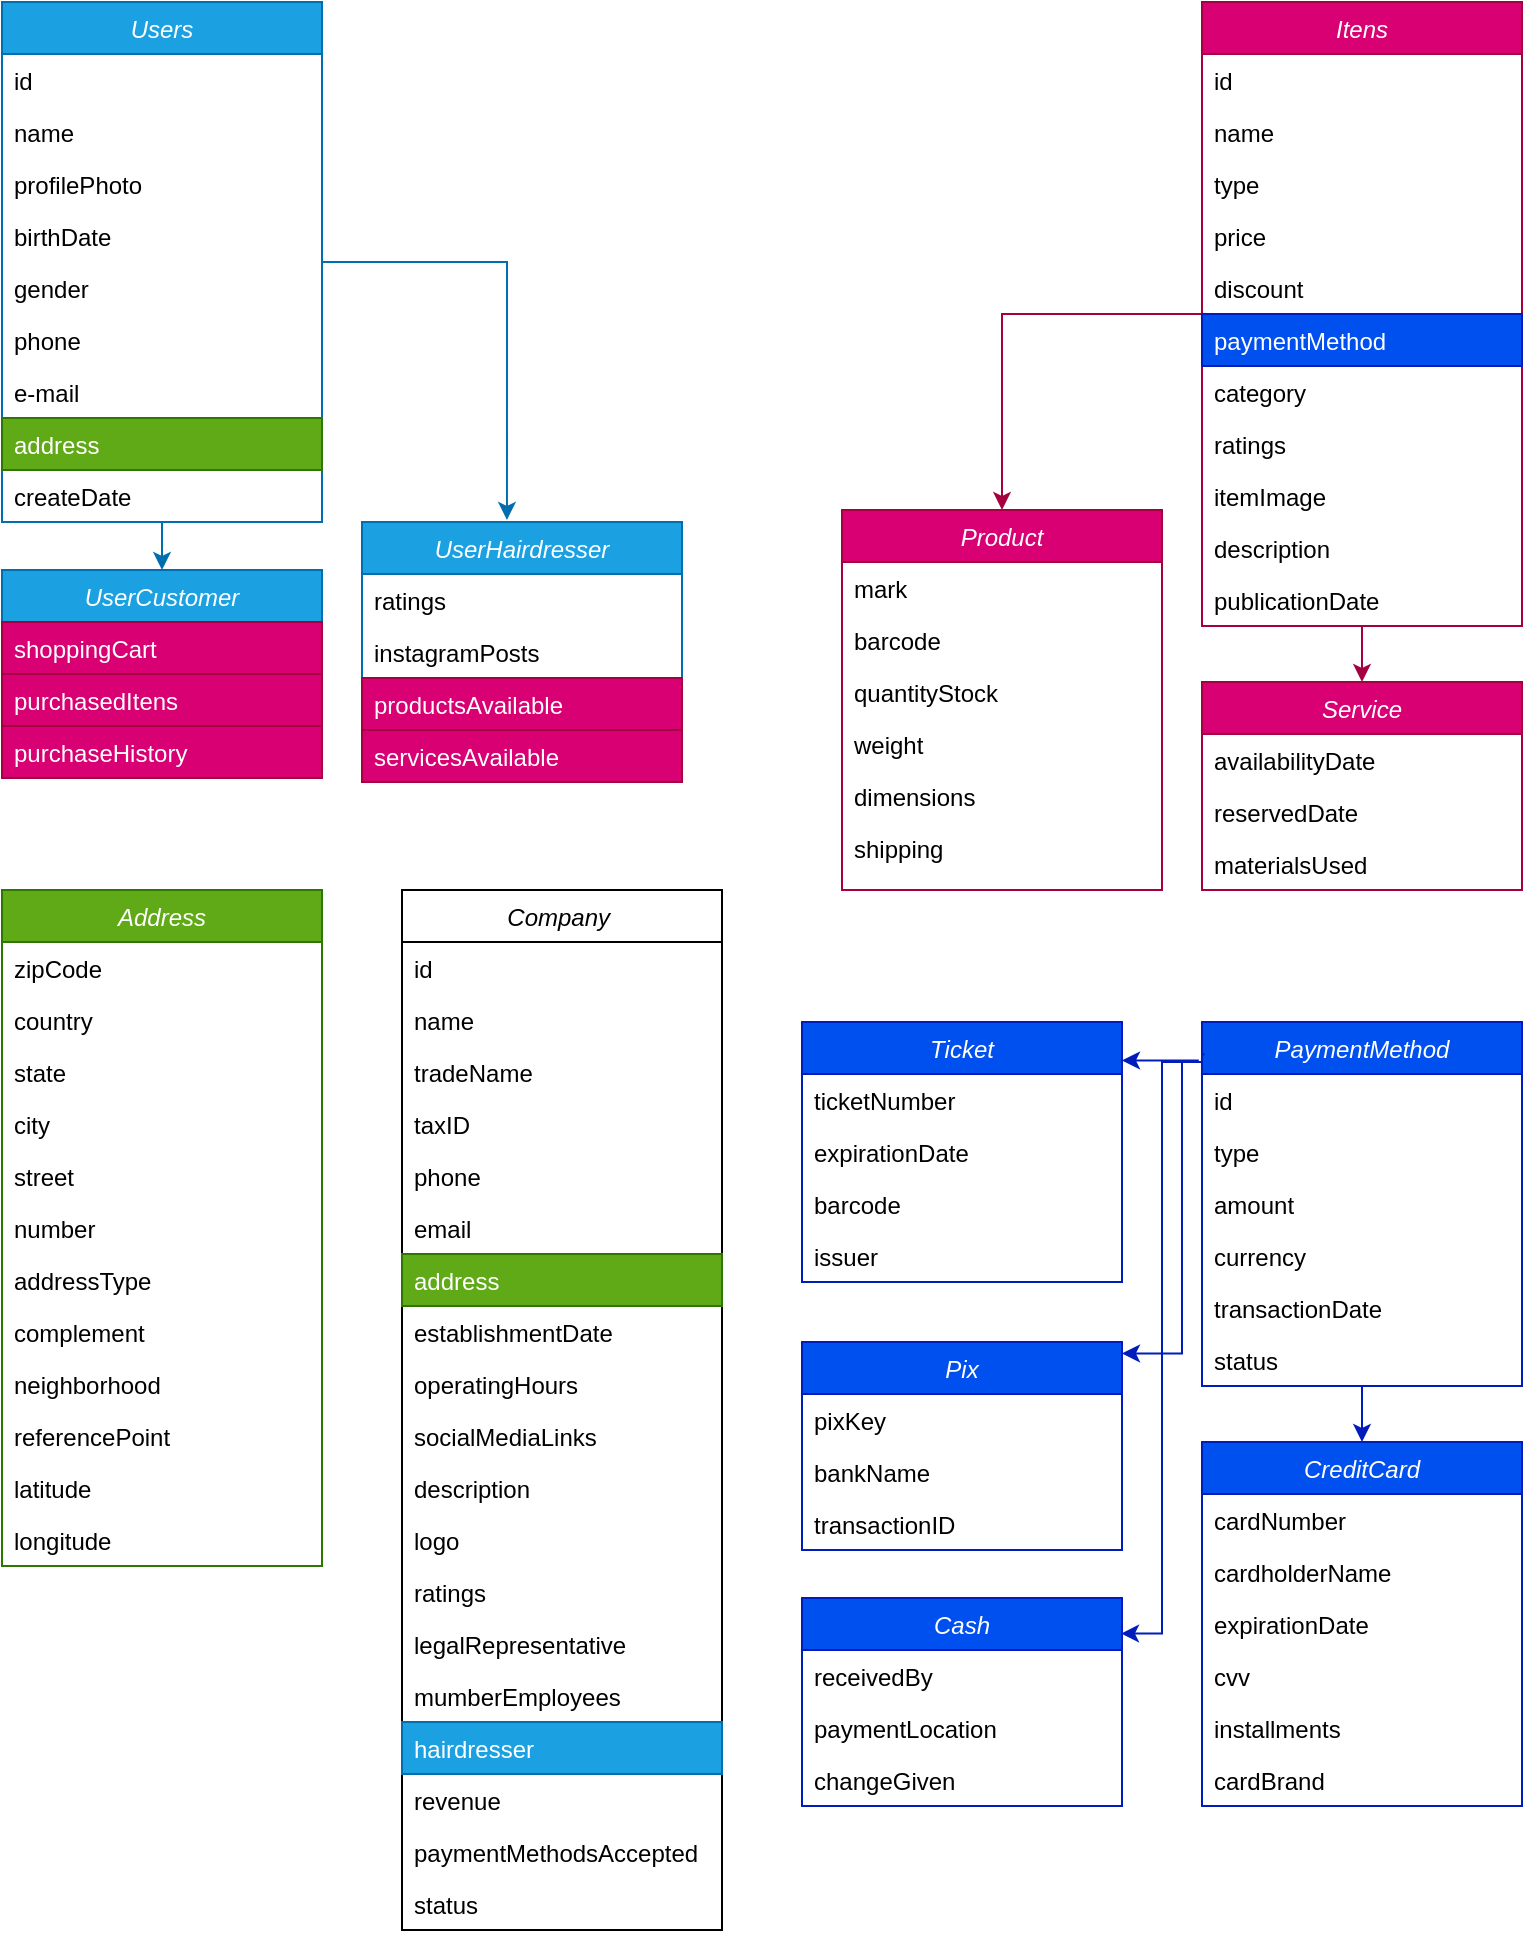 <mxfile version="26.0.8">
  <diagram id="C5RBs43oDa-KdzZeNtuy" name="Page-1">
    <mxGraphModel dx="2871" dy="1504" grid="1" gridSize="10" guides="1" tooltips="1" connect="1" arrows="1" fold="1" page="1" pageScale="1" pageWidth="827" pageHeight="1169" math="0" shadow="0" adaptiveColors="simple">
      <root>
        <mxCell id="WIyWlLk6GJQsqaUBKTNV-0" />
        <mxCell id="WIyWlLk6GJQsqaUBKTNV-1" parent="WIyWlLk6GJQsqaUBKTNV-0" />
        <mxCell id="eJcYAmOYjQqD2-ymyMPf-5" style="edgeStyle=orthogonalEdgeStyle;rounded=0;orthogonalLoop=1;jettySize=auto;html=1;entryX=0.5;entryY=0;entryDx=0;entryDy=0;fillColor=#1ba1e2;strokeColor=#006EAF;" parent="WIyWlLk6GJQsqaUBKTNV-1" source="zkfFHV4jXpPFQw0GAbJ--0" target="_02xwENk3LzSDESajvCZ-22" edge="1">
          <mxGeometry relative="1" as="geometry">
            <Array as="points">
              <mxPoint x="120" y="310" />
              <mxPoint x="120" y="310" />
            </Array>
          </mxGeometry>
        </mxCell>
        <mxCell id="zkfFHV4jXpPFQw0GAbJ--0" value="Users" style="swimlane;fontStyle=2;align=center;verticalAlign=top;childLayout=stackLayout;horizontal=1;startSize=26;horizontalStack=0;resizeParent=1;resizeLast=0;collapsible=1;marginBottom=0;rounded=0;shadow=0;strokeWidth=1;swimlaneFillColor=default;fillColor=#1ba1e2;fontColor=#ffffff;strokeColor=#006EAF;" parent="WIyWlLk6GJQsqaUBKTNV-1" vertex="1">
          <mxGeometry x="40" y="40" width="160" height="260" as="geometry">
            <mxRectangle x="230" y="140" width="160" height="26" as="alternateBounds" />
          </mxGeometry>
        </mxCell>
        <mxCell id="zkfFHV4jXpPFQw0GAbJ--1" value="id" style="text;align=left;verticalAlign=top;spacingLeft=4;spacingRight=4;overflow=hidden;rotatable=0;points=[[0,0.5],[1,0.5]];portConstraint=eastwest;" parent="zkfFHV4jXpPFQw0GAbJ--0" vertex="1">
          <mxGeometry y="26" width="160" height="26" as="geometry" />
        </mxCell>
        <mxCell id="zkfFHV4jXpPFQw0GAbJ--2" value="name" style="text;align=left;verticalAlign=top;spacingLeft=4;spacingRight=4;overflow=hidden;rotatable=0;points=[[0,0.5],[1,0.5]];portConstraint=eastwest;rounded=0;shadow=0;html=0;" parent="zkfFHV4jXpPFQw0GAbJ--0" vertex="1">
          <mxGeometry y="52" width="160" height="26" as="geometry" />
        </mxCell>
        <mxCell id="_02xwENk3LzSDESajvCZ-4" value="profilePhoto" style="text;align=left;verticalAlign=top;spacingLeft=4;spacingRight=4;overflow=hidden;rotatable=0;points=[[0,0.5],[1,0.5]];portConstraint=eastwest;rounded=0;shadow=0;html=0;labelBackgroundColor=none;labelBorderColor=none;" parent="zkfFHV4jXpPFQw0GAbJ--0" vertex="1">
          <mxGeometry y="78" width="160" height="26" as="geometry" />
        </mxCell>
        <mxCell id="_02xwENk3LzSDESajvCZ-6" value="birthDate" style="text;align=left;verticalAlign=top;spacingLeft=4;spacingRight=4;overflow=hidden;rotatable=0;points=[[0,0.5],[1,0.5]];portConstraint=eastwest;rounded=0;shadow=0;html=0;" parent="zkfFHV4jXpPFQw0GAbJ--0" vertex="1">
          <mxGeometry y="104" width="160" height="26" as="geometry" />
        </mxCell>
        <mxCell id="_02xwENk3LzSDESajvCZ-5" value="gender" style="text;align=left;verticalAlign=top;spacingLeft=4;spacingRight=4;overflow=hidden;rotatable=0;points=[[0,0.5],[1,0.5]];portConstraint=eastwest;rounded=0;shadow=0;html=0;" parent="zkfFHV4jXpPFQw0GAbJ--0" vertex="1">
          <mxGeometry y="130" width="160" height="26" as="geometry" />
        </mxCell>
        <mxCell id="_02xwENk3LzSDESajvCZ-0" value="phone" style="text;align=left;verticalAlign=top;spacingLeft=4;spacingRight=4;overflow=hidden;rotatable=0;points=[[0,0.5],[1,0.5]];portConstraint=eastwest;rounded=0;shadow=0;html=0;" parent="zkfFHV4jXpPFQw0GAbJ--0" vertex="1">
          <mxGeometry y="156" width="160" height="26" as="geometry" />
        </mxCell>
        <mxCell id="zkfFHV4jXpPFQw0GAbJ--3" value="e-mail" style="text;align=left;verticalAlign=top;spacingLeft=4;spacingRight=4;overflow=hidden;rotatable=0;points=[[0,0.5],[1,0.5]];portConstraint=eastwest;rounded=0;shadow=0;html=0;" parent="zkfFHV4jXpPFQw0GAbJ--0" vertex="1">
          <mxGeometry y="182" width="160" height="26" as="geometry" />
        </mxCell>
        <mxCell id="_02xwENk3LzSDESajvCZ-8" value="address" style="text;align=left;verticalAlign=top;spacingLeft=4;spacingRight=4;overflow=hidden;rotatable=0;points=[[0,0.5],[1,0.5]];portConstraint=eastwest;rounded=0;shadow=0;html=0;fillColor=#60a917;fontColor=#ffffff;strokeColor=#2D7600;" parent="zkfFHV4jXpPFQw0GAbJ--0" vertex="1">
          <mxGeometry y="208" width="160" height="26" as="geometry" />
        </mxCell>
        <mxCell id="_02xwENk3LzSDESajvCZ-7" value="createDate" style="text;align=left;verticalAlign=top;spacingLeft=4;spacingRight=4;overflow=hidden;rotatable=0;points=[[0,0.5],[1,0.5]];portConstraint=eastwest;rounded=0;shadow=0;html=0;" parent="zkfFHV4jXpPFQw0GAbJ--0" vertex="1">
          <mxGeometry y="234" width="160" height="26" as="geometry" />
        </mxCell>
        <mxCell id="_02xwENk3LzSDESajvCZ-10" value="UserHairdresser" style="swimlane;fontStyle=2;align=center;verticalAlign=top;childLayout=stackLayout;horizontal=1;startSize=26;horizontalStack=0;resizeParent=1;resizeLast=0;collapsible=1;marginBottom=0;rounded=0;shadow=0;strokeWidth=1;swimlaneFillColor=default;fillColor=#1ba1e2;fontColor=#ffffff;strokeColor=#006EAF;" parent="WIyWlLk6GJQsqaUBKTNV-1" vertex="1">
          <mxGeometry x="220" y="300" width="160" height="130" as="geometry">
            <mxRectangle x="230" y="140" width="160" height="26" as="alternateBounds" />
          </mxGeometry>
        </mxCell>
        <mxCell id="eJcYAmOYjQqD2-ymyMPf-23" value="ratings " style="text;align=left;verticalAlign=top;spacingLeft=4;spacingRight=4;overflow=hidden;rotatable=0;points=[[0,0.5],[1,0.5]];portConstraint=eastwest;" parent="_02xwENk3LzSDESajvCZ-10" vertex="1">
          <mxGeometry y="26" width="160" height="26" as="geometry" />
        </mxCell>
        <mxCell id="_02xwENk3LzSDESajvCZ-41" value="instagramPosts" style="text;align=left;verticalAlign=top;spacingLeft=4;spacingRight=4;overflow=hidden;rotatable=0;points=[[0,0.5],[1,0.5]];portConstraint=eastwest;" parent="_02xwENk3LzSDESajvCZ-10" vertex="1">
          <mxGeometry y="52" width="160" height="26" as="geometry" />
        </mxCell>
        <mxCell id="_02xwENk3LzSDESajvCZ-39" value="productsAvailable" style="text;align=left;verticalAlign=top;spacingLeft=4;spacingRight=4;overflow=hidden;rotatable=0;points=[[0,0.5],[1,0.5]];portConstraint=eastwest;fillColor=#d80073;fontColor=#ffffff;strokeColor=#A50040;" parent="_02xwENk3LzSDESajvCZ-10" vertex="1">
          <mxGeometry y="78" width="160" height="26" as="geometry" />
        </mxCell>
        <mxCell id="_02xwENk3LzSDESajvCZ-40" value="servicesAvailable" style="text;align=left;verticalAlign=top;spacingLeft=4;spacingRight=4;overflow=hidden;rotatable=0;points=[[0,0.5],[1,0.5]];portConstraint=eastwest;fillColor=#d80073;fontColor=#ffffff;strokeColor=#A50040;" parent="_02xwENk3LzSDESajvCZ-10" vertex="1">
          <mxGeometry y="104" width="160" height="26" as="geometry" />
        </mxCell>
        <mxCell id="_02xwENk3LzSDESajvCZ-22" value="UserCustomer" style="swimlane;fontStyle=2;align=center;verticalAlign=top;childLayout=stackLayout;horizontal=1;startSize=26;horizontalStack=0;resizeParent=1;resizeLast=0;collapsible=1;marginBottom=0;rounded=0;shadow=0;strokeWidth=1;swimlaneFillColor=default;fillColor=#1ba1e2;fontColor=#ffffff;strokeColor=#006EAF;" parent="WIyWlLk6GJQsqaUBKTNV-1" vertex="1">
          <mxGeometry x="40" y="324" width="160" height="104" as="geometry">
            <mxRectangle x="230" y="140" width="160" height="26" as="alternateBounds" />
          </mxGeometry>
        </mxCell>
        <mxCell id="_02xwENk3LzSDESajvCZ-36" value="shoppingCart" style="text;align=left;verticalAlign=top;spacingLeft=4;spacingRight=4;overflow=hidden;rotatable=0;points=[[0,0.5],[1,0.5]];portConstraint=eastwest;fillColor=#d80073;fontColor=#ffffff;strokeColor=#A50040;" parent="_02xwENk3LzSDESajvCZ-22" vertex="1">
          <mxGeometry y="26" width="160" height="26" as="geometry" />
        </mxCell>
        <mxCell id="_02xwENk3LzSDESajvCZ-23" value="purchasedItens" style="text;align=left;verticalAlign=top;spacingLeft=4;spacingRight=4;overflow=hidden;rotatable=0;points=[[0,0.5],[1,0.5]];portConstraint=eastwest;strokeColor=#A50040;fillColor=#d80073;fontColor=#ffffff;" parent="_02xwENk3LzSDESajvCZ-22" vertex="1">
          <mxGeometry y="52" width="160" height="26" as="geometry" />
        </mxCell>
        <mxCell id="_02xwENk3LzSDESajvCZ-37" value="purchaseHistory" style="text;align=left;verticalAlign=top;spacingLeft=4;spacingRight=4;overflow=hidden;rotatable=0;points=[[0,0.5],[1,0.5]];portConstraint=eastwest;fillColor=#d80073;fontColor=#ffffff;strokeColor=#A50040;" parent="_02xwENk3LzSDESajvCZ-22" vertex="1">
          <mxGeometry y="78" width="160" height="26" as="geometry" />
        </mxCell>
        <mxCell id="eJcYAmOYjQqD2-ymyMPf-38" style="edgeStyle=orthogonalEdgeStyle;rounded=0;orthogonalLoop=1;jettySize=auto;html=1;entryX=0.5;entryY=0;entryDx=0;entryDy=0;fillColor=#d80073;strokeColor=#A50040;" parent="WIyWlLk6GJQsqaUBKTNV-1" source="_02xwENk3LzSDESajvCZ-42" target="eJcYAmOYjQqD2-ymyMPf-30" edge="1">
          <mxGeometry relative="1" as="geometry" />
        </mxCell>
        <mxCell id="eJcYAmOYjQqD2-ymyMPf-39" style="edgeStyle=orthogonalEdgeStyle;rounded=0;orthogonalLoop=1;jettySize=auto;html=1;entryX=0.5;entryY=0;entryDx=0;entryDy=0;fillColor=#d80073;strokeColor=#A50040;" parent="WIyWlLk6GJQsqaUBKTNV-1" source="_02xwENk3LzSDESajvCZ-42" target="eJcYAmOYjQqD2-ymyMPf-9" edge="1">
          <mxGeometry relative="1" as="geometry" />
        </mxCell>
        <mxCell id="_02xwENk3LzSDESajvCZ-42" value="Itens" style="swimlane;fontStyle=2;align=center;verticalAlign=top;childLayout=stackLayout;horizontal=1;startSize=26;horizontalStack=0;resizeParent=1;resizeLast=0;collapsible=1;marginBottom=0;rounded=0;shadow=0;strokeWidth=1;swimlaneFillColor=default;fillColor=#d80073;fontColor=#ffffff;strokeColor=#A50040;" parent="WIyWlLk6GJQsqaUBKTNV-1" vertex="1">
          <mxGeometry x="640" y="40" width="160" height="312" as="geometry">
            <mxRectangle x="230" y="140" width="160" height="26" as="alternateBounds" />
          </mxGeometry>
        </mxCell>
        <mxCell id="_02xwENk3LzSDESajvCZ-43" value="id" style="text;align=left;verticalAlign=top;spacingLeft=4;spacingRight=4;overflow=hidden;rotatable=0;points=[[0,0.5],[1,0.5]];portConstraint=eastwest;" parent="_02xwENk3LzSDESajvCZ-42" vertex="1">
          <mxGeometry y="26" width="160" height="26" as="geometry" />
        </mxCell>
        <mxCell id="_02xwENk3LzSDESajvCZ-47" value="name" style="text;align=left;verticalAlign=top;spacingLeft=4;spacingRight=4;overflow=hidden;rotatable=0;points=[[0,0.5],[1,0.5]];portConstraint=eastwest;" parent="_02xwENk3LzSDESajvCZ-42" vertex="1">
          <mxGeometry y="52" width="160" height="26" as="geometry" />
        </mxCell>
        <mxCell id="eJcYAmOYjQqD2-ymyMPf-8" value="type&#xa;" style="text;align=left;verticalAlign=top;spacingLeft=4;spacingRight=4;overflow=hidden;rotatable=0;points=[[0,0.5],[1,0.5]];portConstraint=eastwest;" parent="_02xwENk3LzSDESajvCZ-42" vertex="1">
          <mxGeometry y="78" width="160" height="26" as="geometry" />
        </mxCell>
        <mxCell id="eJcYAmOYjQqD2-ymyMPf-7" value="price" style="text;align=left;verticalAlign=top;spacingLeft=4;spacingRight=4;overflow=hidden;rotatable=0;points=[[0,0.5],[1,0.5]];portConstraint=eastwest;" parent="_02xwENk3LzSDESajvCZ-42" vertex="1">
          <mxGeometry y="104" width="160" height="26" as="geometry" />
        </mxCell>
        <mxCell id="eJcYAmOYjQqD2-ymyMPf-27" value="discount" style="text;align=left;verticalAlign=top;spacingLeft=4;spacingRight=4;overflow=hidden;rotatable=0;points=[[0,0.5],[1,0.5]];portConstraint=eastwest;" parent="_02xwENk3LzSDESajvCZ-42" vertex="1">
          <mxGeometry y="130" width="160" height="26" as="geometry" />
        </mxCell>
        <mxCell id="eJcYAmOYjQqD2-ymyMPf-37" value="paymentMethod" style="text;align=left;verticalAlign=top;spacingLeft=4;spacingRight=4;overflow=hidden;rotatable=0;points=[[0,0.5],[1,0.5]];portConstraint=eastwest;fillColor=#0050ef;fontColor=#ffffff;strokeColor=#001DBC;" parent="_02xwENk3LzSDESajvCZ-42" vertex="1">
          <mxGeometry y="156" width="160" height="26" as="geometry" />
        </mxCell>
        <mxCell id="eJcYAmOYjQqD2-ymyMPf-22" value="category" style="text;align=left;verticalAlign=top;spacingLeft=4;spacingRight=4;overflow=hidden;rotatable=0;points=[[0,0.5],[1,0.5]];portConstraint=eastwest;" parent="_02xwENk3LzSDESajvCZ-42" vertex="1">
          <mxGeometry y="182" width="160" height="26" as="geometry" />
        </mxCell>
        <mxCell id="eJcYAmOYjQqD2-ymyMPf-24" value="ratings" style="text;align=left;verticalAlign=top;spacingLeft=4;spacingRight=4;overflow=hidden;rotatable=0;points=[[0,0.5],[1,0.5]];portConstraint=eastwest;" parent="_02xwENk3LzSDESajvCZ-42" vertex="1">
          <mxGeometry y="208" width="160" height="26" as="geometry" />
        </mxCell>
        <mxCell id="_02xwENk3LzSDESajvCZ-48" value="itemImage" style="text;align=left;verticalAlign=top;spacingLeft=4;spacingRight=4;overflow=hidden;rotatable=0;points=[[0,0.5],[1,0.5]];portConstraint=eastwest;" parent="_02xwENk3LzSDESajvCZ-42" vertex="1">
          <mxGeometry y="234" width="160" height="26" as="geometry" />
        </mxCell>
        <mxCell id="_02xwENk3LzSDESajvCZ-49" value="description" style="text;align=left;verticalAlign=top;spacingLeft=4;spacingRight=4;overflow=hidden;rotatable=0;points=[[0,0.5],[1,0.5]];portConstraint=eastwest;" parent="_02xwENk3LzSDESajvCZ-42" vertex="1">
          <mxGeometry y="260" width="160" height="26" as="geometry" />
        </mxCell>
        <mxCell id="eJcYAmOYjQqD2-ymyMPf-28" value="publicationDate" style="text;align=left;verticalAlign=top;spacingLeft=4;spacingRight=4;overflow=hidden;rotatable=0;points=[[0,0.5],[1,0.5]];portConstraint=eastwest;" parent="_02xwENk3LzSDESajvCZ-42" vertex="1">
          <mxGeometry y="286" width="160" height="26" as="geometry" />
        </mxCell>
        <mxCell id="eJcYAmOYjQqD2-ymyMPf-6" style="edgeStyle=orthogonalEdgeStyle;rounded=0;orthogonalLoop=1;jettySize=auto;html=1;entryX=0.453;entryY=-0.008;entryDx=0;entryDy=0;entryPerimeter=0;fillColor=#1ba1e2;strokeColor=#006EAF;" parent="WIyWlLk6GJQsqaUBKTNV-1" source="zkfFHV4jXpPFQw0GAbJ--0" target="_02xwENk3LzSDESajvCZ-10" edge="1">
          <mxGeometry relative="1" as="geometry" />
        </mxCell>
        <mxCell id="eJcYAmOYjQqD2-ymyMPf-9" value="Product" style="swimlane;fontStyle=2;align=center;verticalAlign=top;childLayout=stackLayout;horizontal=1;startSize=26;horizontalStack=0;resizeParent=1;resizeLast=0;collapsible=1;marginBottom=0;rounded=0;shadow=0;strokeWidth=1;swimlaneFillColor=default;fillColor=#d80073;fontColor=#ffffff;strokeColor=#A50040;" parent="WIyWlLk6GJQsqaUBKTNV-1" vertex="1">
          <mxGeometry x="460" y="294" width="160" height="190" as="geometry">
            <mxRectangle x="230" y="140" width="160" height="26" as="alternateBounds" />
          </mxGeometry>
        </mxCell>
        <mxCell id="eJcYAmOYjQqD2-ymyMPf-26" value="mark" style="text;align=left;verticalAlign=top;spacingLeft=4;spacingRight=4;overflow=hidden;rotatable=0;points=[[0,0.5],[1,0.5]];portConstraint=eastwest;" parent="eJcYAmOYjQqD2-ymyMPf-9" vertex="1">
          <mxGeometry y="26" width="160" height="26" as="geometry" />
        </mxCell>
        <mxCell id="eJcYAmOYjQqD2-ymyMPf-19" value="barcode" style="text;align=left;verticalAlign=top;spacingLeft=4;spacingRight=4;overflow=hidden;rotatable=0;points=[[0,0.5],[1,0.5]];portConstraint=eastwest;" parent="eJcYAmOYjQqD2-ymyMPf-9" vertex="1">
          <mxGeometry y="52" width="160" height="26" as="geometry" />
        </mxCell>
        <mxCell id="eJcYAmOYjQqD2-ymyMPf-29" value="quantityStock" style="text;align=left;verticalAlign=top;spacingLeft=4;spacingRight=4;overflow=hidden;rotatable=0;points=[[0,0.5],[1,0.5]];portConstraint=eastwest;" parent="eJcYAmOYjQqD2-ymyMPf-9" vertex="1">
          <mxGeometry y="78" width="160" height="26" as="geometry" />
        </mxCell>
        <mxCell id="eJcYAmOYjQqD2-ymyMPf-20" value="weight" style="text;align=left;verticalAlign=top;spacingLeft=4;spacingRight=4;overflow=hidden;rotatable=0;points=[[0,0.5],[1,0.5]];portConstraint=eastwest;" parent="eJcYAmOYjQqD2-ymyMPf-9" vertex="1">
          <mxGeometry y="104" width="160" height="26" as="geometry" />
        </mxCell>
        <mxCell id="eJcYAmOYjQqD2-ymyMPf-25" value="dimensions" style="text;align=left;verticalAlign=top;spacingLeft=4;spacingRight=4;overflow=hidden;rotatable=0;points=[[0,0.5],[1,0.5]];portConstraint=eastwest;" parent="eJcYAmOYjQqD2-ymyMPf-9" vertex="1">
          <mxGeometry y="130" width="160" height="26" as="geometry" />
        </mxCell>
        <mxCell id="eJcYAmOYjQqD2-ymyMPf-18" value="shipping" style="text;align=left;verticalAlign=top;spacingLeft=4;spacingRight=4;overflow=hidden;rotatable=0;points=[[0,0.5],[1,0.5]];portConstraint=eastwest;" parent="eJcYAmOYjQqD2-ymyMPf-9" vertex="1">
          <mxGeometry y="156" width="160" height="26" as="geometry" />
        </mxCell>
        <mxCell id="eJcYAmOYjQqD2-ymyMPf-30" value="Service" style="swimlane;fontStyle=2;align=center;verticalAlign=top;childLayout=stackLayout;horizontal=1;startSize=26;horizontalStack=0;resizeParent=1;resizeLast=0;collapsible=1;marginBottom=0;rounded=0;shadow=0;strokeWidth=1;swimlaneFillColor=default;fillColor=#d80073;fontColor=#ffffff;strokeColor=#A50040;" parent="WIyWlLk6GJQsqaUBKTNV-1" vertex="1">
          <mxGeometry x="640" y="380" width="160" height="104" as="geometry">
            <mxRectangle x="230" y="140" width="160" height="26" as="alternateBounds" />
          </mxGeometry>
        </mxCell>
        <mxCell id="eJcYAmOYjQqD2-ymyMPf-31" value="availabilityDate" style="text;align=left;verticalAlign=top;spacingLeft=4;spacingRight=4;overflow=hidden;rotatable=0;points=[[0,0.5],[1,0.5]];portConstraint=eastwest;" parent="eJcYAmOYjQqD2-ymyMPf-30" vertex="1">
          <mxGeometry y="26" width="160" height="26" as="geometry" />
        </mxCell>
        <mxCell id="eJcYAmOYjQqD2-ymyMPf-32" value="reservedDate" style="text;align=left;verticalAlign=top;spacingLeft=4;spacingRight=4;overflow=hidden;rotatable=0;points=[[0,0.5],[1,0.5]];portConstraint=eastwest;" parent="eJcYAmOYjQqD2-ymyMPf-30" vertex="1">
          <mxGeometry y="52" width="160" height="26" as="geometry" />
        </mxCell>
        <mxCell id="eJcYAmOYjQqD2-ymyMPf-33" value="materialsUsed&#xa;" style="text;align=left;verticalAlign=top;spacingLeft=4;spacingRight=4;overflow=hidden;rotatable=0;points=[[0,0.5],[1,0.5]];portConstraint=eastwest;" parent="eJcYAmOYjQqD2-ymyMPf-30" vertex="1">
          <mxGeometry y="78" width="160" height="26" as="geometry" />
        </mxCell>
        <mxCell id="eJcYAmOYjQqD2-ymyMPf-40" value="Address" style="swimlane;fontStyle=2;align=center;verticalAlign=top;childLayout=stackLayout;horizontal=1;startSize=26;horizontalStack=0;resizeParent=1;resizeLast=0;collapsible=1;marginBottom=0;rounded=0;shadow=0;strokeWidth=1;swimlaneFillColor=default;fillColor=#60a917;fontColor=#ffffff;strokeColor=#2D7600;" parent="WIyWlLk6GJQsqaUBKTNV-1" vertex="1">
          <mxGeometry x="40" y="484" width="160" height="338" as="geometry">
            <mxRectangle x="230" y="140" width="160" height="26" as="alternateBounds" />
          </mxGeometry>
        </mxCell>
        <mxCell id="eJcYAmOYjQqD2-ymyMPf-47" value="zipCode" style="text;align=left;verticalAlign=top;spacingLeft=4;spacingRight=4;overflow=hidden;rotatable=0;points=[[0,0.5],[1,0.5]];portConstraint=eastwest;" parent="eJcYAmOYjQqD2-ymyMPf-40" vertex="1">
          <mxGeometry y="26" width="160" height="26" as="geometry" />
        </mxCell>
        <mxCell id="eJcYAmOYjQqD2-ymyMPf-50" value="country " style="text;align=left;verticalAlign=top;spacingLeft=4;spacingRight=4;overflow=hidden;rotatable=0;points=[[0,0.5],[1,0.5]];portConstraint=eastwest;" parent="eJcYAmOYjQqD2-ymyMPf-40" vertex="1">
          <mxGeometry y="52" width="160" height="26" as="geometry" />
        </mxCell>
        <mxCell id="eJcYAmOYjQqD2-ymyMPf-46" value="state " style="text;align=left;verticalAlign=top;spacingLeft=4;spacingRight=4;overflow=hidden;rotatable=0;points=[[0,0.5],[1,0.5]];portConstraint=eastwest;" parent="eJcYAmOYjQqD2-ymyMPf-40" vertex="1">
          <mxGeometry y="78" width="160" height="26" as="geometry" />
        </mxCell>
        <mxCell id="eJcYAmOYjQqD2-ymyMPf-45" value="city " style="text;align=left;verticalAlign=top;spacingLeft=4;spacingRight=4;overflow=hidden;rotatable=0;points=[[0,0.5],[1,0.5]];portConstraint=eastwest;" parent="eJcYAmOYjQqD2-ymyMPf-40" vertex="1">
          <mxGeometry y="104" width="160" height="26" as="geometry" />
        </mxCell>
        <mxCell id="eJcYAmOYjQqD2-ymyMPf-41" value="street " style="text;align=left;verticalAlign=top;spacingLeft=4;spacingRight=4;overflow=hidden;rotatable=0;points=[[0,0.5],[1,0.5]];portConstraint=eastwest;" parent="eJcYAmOYjQqD2-ymyMPf-40" vertex="1">
          <mxGeometry y="130" width="160" height="26" as="geometry" />
        </mxCell>
        <mxCell id="eJcYAmOYjQqD2-ymyMPf-42" value="number " style="text;align=left;verticalAlign=top;spacingLeft=4;spacingRight=4;overflow=hidden;rotatable=0;points=[[0,0.5],[1,0.5]];portConstraint=eastwest;" parent="eJcYAmOYjQqD2-ymyMPf-40" vertex="1">
          <mxGeometry y="156" width="160" height="26" as="geometry" />
        </mxCell>
        <mxCell id="eJcYAmOYjQqD2-ymyMPf-52" value="addressType" style="text;align=left;verticalAlign=top;spacingLeft=4;spacingRight=4;overflow=hidden;rotatable=0;points=[[0,0.5],[1,0.5]];portConstraint=eastwest;" parent="eJcYAmOYjQqD2-ymyMPf-40" vertex="1">
          <mxGeometry y="182" width="160" height="26" as="geometry" />
        </mxCell>
        <mxCell id="eJcYAmOYjQqD2-ymyMPf-43" value="complement " style="text;align=left;verticalAlign=top;spacingLeft=4;spacingRight=4;overflow=hidden;rotatable=0;points=[[0,0.5],[1,0.5]];portConstraint=eastwest;" parent="eJcYAmOYjQqD2-ymyMPf-40" vertex="1">
          <mxGeometry y="208" width="160" height="26" as="geometry" />
        </mxCell>
        <mxCell id="eJcYAmOYjQqD2-ymyMPf-44" value="neighborhood " style="text;align=left;verticalAlign=top;spacingLeft=4;spacingRight=4;overflow=hidden;rotatable=0;points=[[0,0.5],[1,0.5]];portConstraint=eastwest;" parent="eJcYAmOYjQqD2-ymyMPf-40" vertex="1">
          <mxGeometry y="234" width="160" height="26" as="geometry" />
        </mxCell>
        <mxCell id="eJcYAmOYjQqD2-ymyMPf-48" value="referencePoint" style="text;align=left;verticalAlign=top;spacingLeft=4;spacingRight=4;overflow=hidden;rotatable=0;points=[[0,0.5],[1,0.5]];portConstraint=eastwest;" parent="eJcYAmOYjQqD2-ymyMPf-40" vertex="1">
          <mxGeometry y="260" width="160" height="26" as="geometry" />
        </mxCell>
        <mxCell id="eJcYAmOYjQqD2-ymyMPf-49" value="latitude " style="text;align=left;verticalAlign=top;spacingLeft=4;spacingRight=4;overflow=hidden;rotatable=0;points=[[0,0.5],[1,0.5]];portConstraint=eastwest;" parent="eJcYAmOYjQqD2-ymyMPf-40" vertex="1">
          <mxGeometry y="286" width="160" height="26" as="geometry" />
        </mxCell>
        <mxCell id="eJcYAmOYjQqD2-ymyMPf-51" value="longitude" style="text;align=left;verticalAlign=top;spacingLeft=4;spacingRight=4;overflow=hidden;rotatable=0;points=[[0,0.5],[1,0.5]];portConstraint=eastwest;" parent="eJcYAmOYjQqD2-ymyMPf-40" vertex="1">
          <mxGeometry y="312" width="160" height="26" as="geometry" />
        </mxCell>
        <mxCell id="eJcYAmOYjQqD2-ymyMPf-87" style="edgeStyle=orthogonalEdgeStyle;rounded=0;orthogonalLoop=1;jettySize=auto;html=1;fillColor=#0050ef;strokeColor=#001DBC;" parent="WIyWlLk6GJQsqaUBKTNV-1" source="eJcYAmOYjQqD2-ymyMPf-53" target="eJcYAmOYjQqD2-ymyMPf-82" edge="1">
          <mxGeometry relative="1" as="geometry" />
        </mxCell>
        <mxCell id="eJcYAmOYjQqD2-ymyMPf-53" value="PaymentMethod" style="swimlane;fontStyle=2;align=center;verticalAlign=top;childLayout=stackLayout;horizontal=1;startSize=26;horizontalStack=0;resizeParent=1;resizeLast=0;collapsible=1;marginBottom=0;rounded=0;shadow=0;strokeWidth=1;swimlaneFillColor=default;fillColor=#0050ef;fontColor=#ffffff;strokeColor=#001DBC;" parent="WIyWlLk6GJQsqaUBKTNV-1" vertex="1">
          <mxGeometry x="640" y="550" width="160" height="182" as="geometry">
            <mxRectangle x="230" y="140" width="160" height="26" as="alternateBounds" />
          </mxGeometry>
        </mxCell>
        <mxCell id="eJcYAmOYjQqD2-ymyMPf-54" value="id" style="text;align=left;verticalAlign=top;spacingLeft=4;spacingRight=4;overflow=hidden;rotatable=0;points=[[0,0.5],[1,0.5]];portConstraint=eastwest;" parent="eJcYAmOYjQqD2-ymyMPf-53" vertex="1">
          <mxGeometry y="26" width="160" height="26" as="geometry" />
        </mxCell>
        <mxCell id="eJcYAmOYjQqD2-ymyMPf-55" value="type " style="text;align=left;verticalAlign=top;spacingLeft=4;spacingRight=4;overflow=hidden;rotatable=0;points=[[0,0.5],[1,0.5]];portConstraint=eastwest;" parent="eJcYAmOYjQqD2-ymyMPf-53" vertex="1">
          <mxGeometry y="52" width="160" height="26" as="geometry" />
        </mxCell>
        <mxCell id="eJcYAmOYjQqD2-ymyMPf-56" value="amount" style="text;align=left;verticalAlign=top;spacingLeft=4;spacingRight=4;overflow=hidden;rotatable=0;points=[[0,0.5],[1,0.5]];portConstraint=eastwest;" parent="eJcYAmOYjQqD2-ymyMPf-53" vertex="1">
          <mxGeometry y="78" width="160" height="26" as="geometry" />
        </mxCell>
        <mxCell id="eJcYAmOYjQqD2-ymyMPf-57" value="currency " style="text;align=left;verticalAlign=top;spacingLeft=4;spacingRight=4;overflow=hidden;rotatable=0;points=[[0,0.5],[1,0.5]];portConstraint=eastwest;" parent="eJcYAmOYjQqD2-ymyMPf-53" vertex="1">
          <mxGeometry y="104" width="160" height="26" as="geometry" />
        </mxCell>
        <mxCell id="eJcYAmOYjQqD2-ymyMPf-58" value="transactionDate " style="text;align=left;verticalAlign=top;spacingLeft=4;spacingRight=4;overflow=hidden;rotatable=0;points=[[0,0.5],[1,0.5]];portConstraint=eastwest;" parent="eJcYAmOYjQqD2-ymyMPf-53" vertex="1">
          <mxGeometry y="130" width="160" height="26" as="geometry" />
        </mxCell>
        <mxCell id="eJcYAmOYjQqD2-ymyMPf-59" value="status " style="text;align=left;verticalAlign=top;spacingLeft=4;spacingRight=4;overflow=hidden;rotatable=0;points=[[0,0.5],[1,0.5]];portConstraint=eastwest;" parent="eJcYAmOYjQqD2-ymyMPf-53" vertex="1">
          <mxGeometry y="156" width="160" height="26" as="geometry" />
        </mxCell>
        <mxCell id="eJcYAmOYjQqD2-ymyMPf-66" value="Pix" style="swimlane;fontStyle=2;align=center;verticalAlign=top;childLayout=stackLayout;horizontal=1;startSize=26;horizontalStack=0;resizeParent=1;resizeLast=0;collapsible=1;marginBottom=0;rounded=0;shadow=0;strokeWidth=1;swimlaneFillColor=default;fillColor=#0050ef;fontColor=#ffffff;strokeColor=#001DBC;" parent="WIyWlLk6GJQsqaUBKTNV-1" vertex="1">
          <mxGeometry x="440" y="710" width="160" height="104" as="geometry">
            <mxRectangle x="230" y="140" width="160" height="26" as="alternateBounds" />
          </mxGeometry>
        </mxCell>
        <mxCell id="eJcYAmOYjQqD2-ymyMPf-67" value="pixKey" style="text;align=left;verticalAlign=top;spacingLeft=4;spacingRight=4;overflow=hidden;rotatable=0;points=[[0,0.5],[1,0.5]];portConstraint=eastwest;" parent="eJcYAmOYjQqD2-ymyMPf-66" vertex="1">
          <mxGeometry y="26" width="160" height="26" as="geometry" />
        </mxCell>
        <mxCell id="eJcYAmOYjQqD2-ymyMPf-68" value="bankName" style="text;align=left;verticalAlign=top;spacingLeft=4;spacingRight=4;overflow=hidden;rotatable=0;points=[[0,0.5],[1,0.5]];portConstraint=eastwest;" parent="eJcYAmOYjQqD2-ymyMPf-66" vertex="1">
          <mxGeometry y="52" width="160" height="26" as="geometry" />
        </mxCell>
        <mxCell id="eJcYAmOYjQqD2-ymyMPf-69" value="transactionID" style="text;align=left;verticalAlign=top;spacingLeft=4;spacingRight=4;overflow=hidden;rotatable=0;points=[[0,0.5],[1,0.5]];portConstraint=eastwest;" parent="eJcYAmOYjQqD2-ymyMPf-66" vertex="1">
          <mxGeometry y="78" width="160" height="26" as="geometry" />
        </mxCell>
        <mxCell id="eJcYAmOYjQqD2-ymyMPf-74" value="Ticket" style="swimlane;fontStyle=2;align=center;verticalAlign=top;childLayout=stackLayout;horizontal=1;startSize=26;horizontalStack=0;resizeParent=1;resizeLast=0;collapsible=1;marginBottom=0;rounded=0;shadow=0;strokeWidth=1;swimlaneFillColor=default;fillColor=#0050ef;fontColor=#ffffff;strokeColor=#001DBC;" parent="WIyWlLk6GJQsqaUBKTNV-1" vertex="1">
          <mxGeometry x="440" y="550" width="160" height="130" as="geometry">
            <mxRectangle x="230" y="140" width="160" height="26" as="alternateBounds" />
          </mxGeometry>
        </mxCell>
        <mxCell id="eJcYAmOYjQqD2-ymyMPf-75" value="ticketNumber" style="text;align=left;verticalAlign=top;spacingLeft=4;spacingRight=4;overflow=hidden;rotatable=0;points=[[0,0.5],[1,0.5]];portConstraint=eastwest;" parent="eJcYAmOYjQqD2-ymyMPf-74" vertex="1">
          <mxGeometry y="26" width="160" height="26" as="geometry" />
        </mxCell>
        <mxCell id="eJcYAmOYjQqD2-ymyMPf-76" value="expirationDate" style="text;align=left;verticalAlign=top;spacingLeft=4;spacingRight=4;overflow=hidden;rotatable=0;points=[[0,0.5],[1,0.5]];portConstraint=eastwest;" parent="eJcYAmOYjQqD2-ymyMPf-74" vertex="1">
          <mxGeometry y="52" width="160" height="26" as="geometry" />
        </mxCell>
        <mxCell id="eJcYAmOYjQqD2-ymyMPf-77" value="barcode" style="text;align=left;verticalAlign=top;spacingLeft=4;spacingRight=4;overflow=hidden;rotatable=0;points=[[0,0.5],[1,0.5]];portConstraint=eastwest;" parent="eJcYAmOYjQqD2-ymyMPf-74" vertex="1">
          <mxGeometry y="78" width="160" height="26" as="geometry" />
        </mxCell>
        <mxCell id="eJcYAmOYjQqD2-ymyMPf-80" value="issuer " style="text;align=left;verticalAlign=top;spacingLeft=4;spacingRight=4;overflow=hidden;rotatable=0;points=[[0,0.5],[1,0.5]];portConstraint=eastwest;" parent="eJcYAmOYjQqD2-ymyMPf-74" vertex="1">
          <mxGeometry y="104" width="160" height="26" as="geometry" />
        </mxCell>
        <mxCell id="eJcYAmOYjQqD2-ymyMPf-81" style="edgeStyle=orthogonalEdgeStyle;rounded=0;orthogonalLoop=1;jettySize=auto;html=1;entryX=0.992;entryY=0.091;entryDx=0;entryDy=0;entryPerimeter=0;fillColor=#0050ef;strokeColor=#001DBC;" parent="WIyWlLk6GJQsqaUBKTNV-1" edge="1">
          <mxGeometry relative="1" as="geometry">
            <mxPoint x="641.28" y="566.24" as="sourcePoint" />
            <mxPoint x="600" y="715.704" as="targetPoint" />
            <Array as="points">
              <mxPoint x="640" y="566" />
              <mxPoint x="640" y="570" />
              <mxPoint x="630" y="570" />
              <mxPoint x="630" y="716" />
            </Array>
          </mxGeometry>
        </mxCell>
        <mxCell id="eJcYAmOYjQqD2-ymyMPf-82" value="CreditCard" style="swimlane;fontStyle=2;align=center;verticalAlign=top;childLayout=stackLayout;horizontal=1;startSize=26;horizontalStack=0;resizeParent=1;resizeLast=0;collapsible=1;marginBottom=0;rounded=0;shadow=0;strokeWidth=1;swimlaneFillColor=default;fillColor=#0050ef;fontColor=#ffffff;strokeColor=#001DBC;" parent="WIyWlLk6GJQsqaUBKTNV-1" vertex="1">
          <mxGeometry x="640" y="760" width="160" height="182" as="geometry">
            <mxRectangle x="230" y="140" width="160" height="26" as="alternateBounds" />
          </mxGeometry>
        </mxCell>
        <mxCell id="eJcYAmOYjQqD2-ymyMPf-83" value="cardNumber" style="text;align=left;verticalAlign=top;spacingLeft=4;spacingRight=4;overflow=hidden;rotatable=0;points=[[0,0.5],[1,0.5]];portConstraint=eastwest;" parent="eJcYAmOYjQqD2-ymyMPf-82" vertex="1">
          <mxGeometry y="26" width="160" height="26" as="geometry" />
        </mxCell>
        <mxCell id="eJcYAmOYjQqD2-ymyMPf-84" value="cardholderName" style="text;align=left;verticalAlign=top;spacingLeft=4;spacingRight=4;overflow=hidden;rotatable=0;points=[[0,0.5],[1,0.5]];portConstraint=eastwest;" parent="eJcYAmOYjQqD2-ymyMPf-82" vertex="1">
          <mxGeometry y="52" width="160" height="26" as="geometry" />
        </mxCell>
        <mxCell id="eJcYAmOYjQqD2-ymyMPf-85" value="expirationDate" style="text;align=left;verticalAlign=top;spacingLeft=4;spacingRight=4;overflow=hidden;rotatable=0;points=[[0,0.5],[1,0.5]];portConstraint=eastwest;" parent="eJcYAmOYjQqD2-ymyMPf-82" vertex="1">
          <mxGeometry y="78" width="160" height="26" as="geometry" />
        </mxCell>
        <mxCell id="eJcYAmOYjQqD2-ymyMPf-88" value="cvv" style="text;align=left;verticalAlign=top;spacingLeft=4;spacingRight=4;overflow=hidden;rotatable=0;points=[[0,0.5],[1,0.5]];portConstraint=eastwest;" parent="eJcYAmOYjQqD2-ymyMPf-82" vertex="1">
          <mxGeometry y="104" width="160" height="26" as="geometry" />
        </mxCell>
        <mxCell id="eJcYAmOYjQqD2-ymyMPf-89" value="installments " style="text;align=left;verticalAlign=top;spacingLeft=4;spacingRight=4;overflow=hidden;rotatable=0;points=[[0,0.5],[1,0.5]];portConstraint=eastwest;" parent="eJcYAmOYjQqD2-ymyMPf-82" vertex="1">
          <mxGeometry y="130" width="160" height="26" as="geometry" />
        </mxCell>
        <mxCell id="eJcYAmOYjQqD2-ymyMPf-90" value="cardBrand" style="text;align=left;verticalAlign=top;spacingLeft=4;spacingRight=4;overflow=hidden;rotatable=0;points=[[0,0.5],[1,0.5]];portConstraint=eastwest;" parent="eJcYAmOYjQqD2-ymyMPf-82" vertex="1">
          <mxGeometry y="156" width="160" height="26" as="geometry" />
        </mxCell>
        <mxCell id="eJcYAmOYjQqD2-ymyMPf-99" value="Cash" style="swimlane;fontStyle=2;align=center;verticalAlign=top;childLayout=stackLayout;horizontal=1;startSize=26;horizontalStack=0;resizeParent=1;resizeLast=0;collapsible=1;marginBottom=0;rounded=0;shadow=0;strokeWidth=1;swimlaneFillColor=default;fillColor=#0050ef;fontColor=#ffffff;strokeColor=#001DBC;" parent="WIyWlLk6GJQsqaUBKTNV-1" vertex="1">
          <mxGeometry x="440" y="838" width="160" height="104" as="geometry">
            <mxRectangle x="230" y="140" width="160" height="26" as="alternateBounds" />
          </mxGeometry>
        </mxCell>
        <mxCell id="eJcYAmOYjQqD2-ymyMPf-100" value="receivedBy" style="text;align=left;verticalAlign=top;spacingLeft=4;spacingRight=4;overflow=hidden;rotatable=0;points=[[0,0.5],[1,0.5]];portConstraint=eastwest;" parent="eJcYAmOYjQqD2-ymyMPf-99" vertex="1">
          <mxGeometry y="26" width="160" height="26" as="geometry" />
        </mxCell>
        <mxCell id="eJcYAmOYjQqD2-ymyMPf-101" value="paymentLocation" style="text;align=left;verticalAlign=top;spacingLeft=4;spacingRight=4;overflow=hidden;rotatable=0;points=[[0,0.5],[1,0.5]];portConstraint=eastwest;" parent="eJcYAmOYjQqD2-ymyMPf-99" vertex="1">
          <mxGeometry y="52" width="160" height="26" as="geometry" />
        </mxCell>
        <mxCell id="eJcYAmOYjQqD2-ymyMPf-102" value="changeGiven" style="text;align=left;verticalAlign=top;spacingLeft=4;spacingRight=4;overflow=hidden;rotatable=0;points=[[0,0.5],[1,0.5]];portConstraint=eastwest;" parent="eJcYAmOYjQqD2-ymyMPf-99" vertex="1">
          <mxGeometry y="78" width="160" height="26" as="geometry" />
        </mxCell>
        <mxCell id="eJcYAmOYjQqD2-ymyMPf-103" style="edgeStyle=orthogonalEdgeStyle;rounded=0;orthogonalLoop=1;jettySize=auto;html=1;entryX=0.997;entryY=0.171;entryDx=0;entryDy=0;entryPerimeter=0;fillColor=#0050ef;strokeColor=#001DBC;" parent="WIyWlLk6GJQsqaUBKTNV-1" source="eJcYAmOYjQqD2-ymyMPf-53" target="eJcYAmOYjQqD2-ymyMPf-99" edge="1">
          <mxGeometry relative="1" as="geometry">
            <Array as="points">
              <mxPoint x="620" y="570" />
              <mxPoint x="620" y="856" />
            </Array>
          </mxGeometry>
        </mxCell>
        <mxCell id="eJcYAmOYjQqD2-ymyMPf-104" value="Company " style="swimlane;fontStyle=2;align=center;verticalAlign=top;childLayout=stackLayout;horizontal=1;startSize=26;horizontalStack=0;resizeParent=1;resizeLast=0;collapsible=1;marginBottom=0;rounded=0;shadow=0;strokeWidth=1;gradientColor=none;swimlaneFillColor=default;" parent="WIyWlLk6GJQsqaUBKTNV-1" vertex="1">
          <mxGeometry x="240" y="484" width="160" height="520" as="geometry">
            <mxRectangle x="230" y="140" width="160" height="26" as="alternateBounds" />
          </mxGeometry>
        </mxCell>
        <mxCell id="eJcYAmOYjQqD2-ymyMPf-105" value="id" style="text;align=left;verticalAlign=top;spacingLeft=4;spacingRight=4;overflow=hidden;rotatable=0;points=[[0,0.5],[1,0.5]];portConstraint=eastwest;" parent="eJcYAmOYjQqD2-ymyMPf-104" vertex="1">
          <mxGeometry y="26" width="160" height="26" as="geometry" />
        </mxCell>
        <mxCell id="eJcYAmOYjQqD2-ymyMPf-106" value="name " style="text;align=left;verticalAlign=top;spacingLeft=4;spacingRight=4;overflow=hidden;rotatable=0;points=[[0,0.5],[1,0.5]];portConstraint=eastwest;" parent="eJcYAmOYjQqD2-ymyMPf-104" vertex="1">
          <mxGeometry y="52" width="160" height="26" as="geometry" />
        </mxCell>
        <mxCell id="eJcYAmOYjQqD2-ymyMPf-107" value="tradeName" style="text;align=left;verticalAlign=top;spacingLeft=4;spacingRight=4;overflow=hidden;rotatable=0;points=[[0,0.5],[1,0.5]];portConstraint=eastwest;" parent="eJcYAmOYjQqD2-ymyMPf-104" vertex="1">
          <mxGeometry y="78" width="160" height="26" as="geometry" />
        </mxCell>
        <mxCell id="eJcYAmOYjQqD2-ymyMPf-108" value="taxID" style="text;align=left;verticalAlign=top;spacingLeft=4;spacingRight=4;overflow=hidden;rotatable=0;points=[[0,0.5],[1,0.5]];portConstraint=eastwest;" parent="eJcYAmOYjQqD2-ymyMPf-104" vertex="1">
          <mxGeometry y="104" width="160" height="26" as="geometry" />
        </mxCell>
        <mxCell id="eJcYAmOYjQqD2-ymyMPf-109" value="phone" style="text;align=left;verticalAlign=top;spacingLeft=4;spacingRight=4;overflow=hidden;rotatable=0;points=[[0,0.5],[1,0.5]];portConstraint=eastwest;" parent="eJcYAmOYjQqD2-ymyMPf-104" vertex="1">
          <mxGeometry y="130" width="160" height="26" as="geometry" />
        </mxCell>
        <mxCell id="eJcYAmOYjQqD2-ymyMPf-110" value="email " style="text;align=left;verticalAlign=top;spacingLeft=4;spacingRight=4;overflow=hidden;rotatable=0;points=[[0,0.5],[1,0.5]];portConstraint=eastwest;" parent="eJcYAmOYjQqD2-ymyMPf-104" vertex="1">
          <mxGeometry y="156" width="160" height="26" as="geometry" />
        </mxCell>
        <mxCell id="eJcYAmOYjQqD2-ymyMPf-111" value="address " style="text;align=left;verticalAlign=top;spacingLeft=4;spacingRight=4;overflow=hidden;rotatable=0;points=[[0,0.5],[1,0.5]];portConstraint=eastwest;fillColor=#60a917;fontColor=#ffffff;strokeColor=#2D7600;" parent="eJcYAmOYjQqD2-ymyMPf-104" vertex="1">
          <mxGeometry y="182" width="160" height="26" as="geometry" />
        </mxCell>
        <mxCell id="eJcYAmOYjQqD2-ymyMPf-112" value="establishmentDate" style="text;align=left;verticalAlign=top;spacingLeft=4;spacingRight=4;overflow=hidden;rotatable=0;points=[[0,0.5],[1,0.5]];portConstraint=eastwest;" parent="eJcYAmOYjQqD2-ymyMPf-104" vertex="1">
          <mxGeometry y="208" width="160" height="26" as="geometry" />
        </mxCell>
        <mxCell id="eJcYAmOYjQqD2-ymyMPf-113" value="operatingHours" style="text;align=left;verticalAlign=top;spacingLeft=4;spacingRight=4;overflow=hidden;rotatable=0;points=[[0,0.5],[1,0.5]];portConstraint=eastwest;" parent="eJcYAmOYjQqD2-ymyMPf-104" vertex="1">
          <mxGeometry y="234" width="160" height="26" as="geometry" />
        </mxCell>
        <mxCell id="eJcYAmOYjQqD2-ymyMPf-114" value="socialMediaLinks" style="text;align=left;verticalAlign=top;spacingLeft=4;spacingRight=4;overflow=hidden;rotatable=0;points=[[0,0.5],[1,0.5]];portConstraint=eastwest;" parent="eJcYAmOYjQqD2-ymyMPf-104" vertex="1">
          <mxGeometry y="260" width="160" height="26" as="geometry" />
        </mxCell>
        <mxCell id="eJcYAmOYjQqD2-ymyMPf-115" value="description" style="text;align=left;verticalAlign=top;spacingLeft=4;spacingRight=4;overflow=hidden;rotatable=0;points=[[0,0.5],[1,0.5]];portConstraint=eastwest;" parent="eJcYAmOYjQqD2-ymyMPf-104" vertex="1">
          <mxGeometry y="286" width="160" height="26" as="geometry" />
        </mxCell>
        <mxCell id="eJcYAmOYjQqD2-ymyMPf-116" value="logo" style="text;align=left;verticalAlign=top;spacingLeft=4;spacingRight=4;overflow=hidden;rotatable=0;points=[[0,0.5],[1,0.5]];portConstraint=eastwest;" parent="eJcYAmOYjQqD2-ymyMPf-104" vertex="1">
          <mxGeometry y="312" width="160" height="26" as="geometry" />
        </mxCell>
        <mxCell id="eJcYAmOYjQqD2-ymyMPf-117" value="ratings " style="text;align=left;verticalAlign=top;spacingLeft=4;spacingRight=4;overflow=hidden;rotatable=0;points=[[0,0.5],[1,0.5]];portConstraint=eastwest;" parent="eJcYAmOYjQqD2-ymyMPf-104" vertex="1">
          <mxGeometry y="338" width="160" height="26" as="geometry" />
        </mxCell>
        <mxCell id="eJcYAmOYjQqD2-ymyMPf-118" value="legalRepresentative" style="text;align=left;verticalAlign=top;spacingLeft=4;spacingRight=4;overflow=hidden;rotatable=0;points=[[0,0.5],[1,0.5]];portConstraint=eastwest;" parent="eJcYAmOYjQqD2-ymyMPf-104" vertex="1">
          <mxGeometry y="364" width="160" height="26" as="geometry" />
        </mxCell>
        <mxCell id="eJcYAmOYjQqD2-ymyMPf-119" value="mumberEmployees" style="text;align=left;verticalAlign=top;spacingLeft=4;spacingRight=4;overflow=hidden;rotatable=0;points=[[0,0.5],[1,0.5]];portConstraint=eastwest;" parent="eJcYAmOYjQqD2-ymyMPf-104" vertex="1">
          <mxGeometry y="390" width="160" height="26" as="geometry" />
        </mxCell>
        <mxCell id="eJcYAmOYjQqD2-ymyMPf-120" value="hairdresser" style="text;align=left;verticalAlign=top;spacingLeft=4;spacingRight=4;overflow=hidden;rotatable=0;points=[[0,0.5],[1,0.5]];portConstraint=eastwest;fillColor=#1ba1e2;fontColor=#ffffff;strokeColor=#006EAF;" parent="eJcYAmOYjQqD2-ymyMPf-104" vertex="1">
          <mxGeometry y="416" width="160" height="26" as="geometry" />
        </mxCell>
        <mxCell id="eJcYAmOYjQqD2-ymyMPf-121" value="revenue " style="text;align=left;verticalAlign=top;spacingLeft=4;spacingRight=4;overflow=hidden;rotatable=0;points=[[0,0.5],[1,0.5]];portConstraint=eastwest;" parent="eJcYAmOYjQqD2-ymyMPf-104" vertex="1">
          <mxGeometry y="442" width="160" height="26" as="geometry" />
        </mxCell>
        <mxCell id="eJcYAmOYjQqD2-ymyMPf-122" value="paymentMethodsAccepted" style="text;align=left;verticalAlign=top;spacingLeft=4;spacingRight=4;overflow=hidden;rotatable=0;points=[[0,0.5],[1,0.5]];portConstraint=eastwest;" parent="eJcYAmOYjQqD2-ymyMPf-104" vertex="1">
          <mxGeometry y="468" width="160" height="26" as="geometry" />
        </mxCell>
        <mxCell id="eJcYAmOYjQqD2-ymyMPf-123" value="status" style="text;align=left;verticalAlign=top;spacingLeft=4;spacingRight=4;overflow=hidden;rotatable=0;points=[[0,0.5],[1,0.5]];portConstraint=eastwest;" parent="eJcYAmOYjQqD2-ymyMPf-104" vertex="1">
          <mxGeometry y="494" width="160" height="26" as="geometry" />
        </mxCell>
        <mxCell id="b1aepqvQ-dvgUDXq5gbA-2" style="edgeStyle=orthogonalEdgeStyle;rounded=0;orthogonalLoop=1;jettySize=auto;html=1;entryX=1.01;entryY=0.148;entryDx=0;entryDy=0;entryPerimeter=0;fillColor=#0050ef;strokeColor=#001DBC;" edge="1" parent="WIyWlLk6GJQsqaUBKTNV-1">
          <mxGeometry relative="1" as="geometry">
            <mxPoint x="638.4" y="569.206" as="sourcePoint" />
            <mxPoint x="600.0" y="569.24" as="targetPoint" />
            <Array as="points">
              <mxPoint x="618.4" y="570" />
            </Array>
          </mxGeometry>
        </mxCell>
      </root>
    </mxGraphModel>
  </diagram>
</mxfile>
